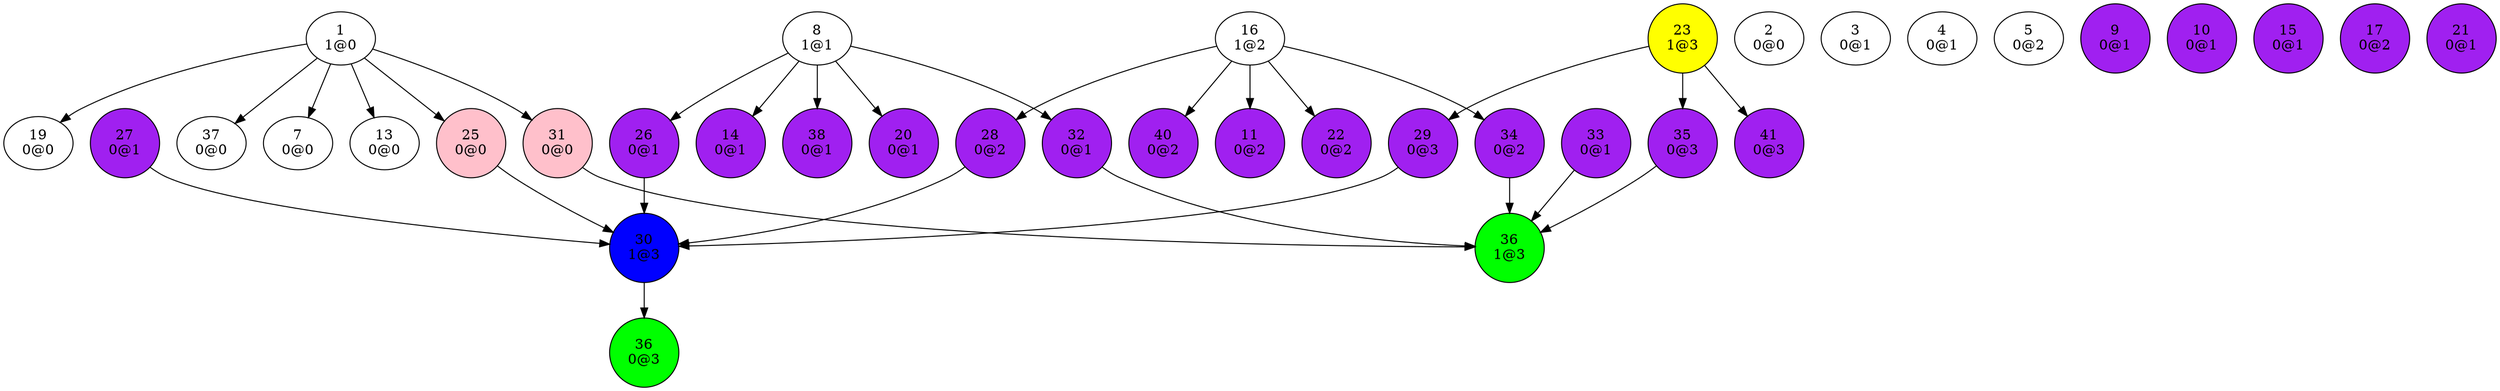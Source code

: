digraph {
"1
1@0"->"7
0@0";
"1
1@0"->"13
0@0";
"1
1@0"->"19
0@0";
"1
1@0"->"25
0@0";
"1
1@0"->"31
0@0";
"1
1@0"->"37
0@0";
"2
0@0";
"3
0@1";
"4
0@1";
"5
0@2";
"7
0@0";
"8
1@1"->"14
0@1";
"8
1@1"->"20
0@1";
"8
1@1"->"26
0@1";
"8
1@1"->"32
0@1";
"8
1@1"->"38
0@1";
"9
0@1";
"10
0@1";
"11
0@2";
"13
0@0";
"14
0@1";
"15
0@1";
"16
1@2"->"11
0@2";
"16
1@2"->"22
0@2";
"16
1@2"->"28
0@2";
"16
1@2"->"34
0@2";
"16
1@2"->"40
0@2";
"17
0@2";
"19
0@0";
"20
0@1";
"21
0@1";
"22
0@2";
"23
1@3"->"29
0@3";
"23
1@3"->"35
0@3";
"23
1@3"->"41
0@3";
"25
0@0"->"30
1@3";
"26
0@1"->"30
1@3";
"27
0@1"->"30
1@3";
"28
0@2"->"30
1@3";
"29
0@3"->"30
1@3";
"30
1@3"->"36
0@3";
"31
0@0"->"36
1@3";
"32
0@1"->"36
1@3";
"33
0@1"->"36
1@3";
"34
0@2"->"36
1@3";
"35
0@3"->"36
1@3";
"36
0@3";
"36
1@3";
"37
0@0";
"38
0@1";
"40
0@2";
"41
0@3";
"9
0@1"[shape=circle, style=filled, fillcolor=purple];
"10
0@1"[shape=circle, style=filled, fillcolor=purple];
"11
0@2"[shape=circle, style=filled, fillcolor=purple];
"14
0@1"[shape=circle, style=filled, fillcolor=purple];
"15
0@1"[shape=circle, style=filled, fillcolor=purple];
"17
0@2"[shape=circle, style=filled, fillcolor=purple];
"20
0@1"[shape=circle, style=filled, fillcolor=purple];
"21
0@1"[shape=circle, style=filled, fillcolor=purple];
"22
0@2"[shape=circle, style=filled, fillcolor=purple];
"23
1@3"[shape=circle, style=filled, fillcolor=yellow];
"25
0@0"[shape=circle, style=filled, fillcolor=pink];
"26
0@1"[shape=circle, style=filled, fillcolor=purple];
"27
0@1"[shape=circle, style=filled, fillcolor=purple];
"28
0@2"[shape=circle, style=filled, fillcolor=purple];
"29
0@3"[shape=circle, style=filled, fillcolor=purple];
"30
1@3"[shape=circle, style=filled, fillcolor=blue];
"31
0@0"[shape=circle, style=filled, fillcolor=pink];
"32
0@1"[shape=circle, style=filled, fillcolor=purple];
"33
0@1"[shape=circle, style=filled, fillcolor=purple];
"34
0@2"[shape=circle, style=filled, fillcolor=purple];
"35
0@3"[shape=circle, style=filled, fillcolor=purple];
"36
0@3"[shape=circle, style=filled, fillcolor=green];
"36
1@3"[shape=circle, style=filled, fillcolor=green];
"38
0@1"[shape=circle, style=filled, fillcolor=purple];
"40
0@2"[shape=circle, style=filled, fillcolor=purple];
"41
0@3"[shape=circle, style=filled, fillcolor=purple];
}